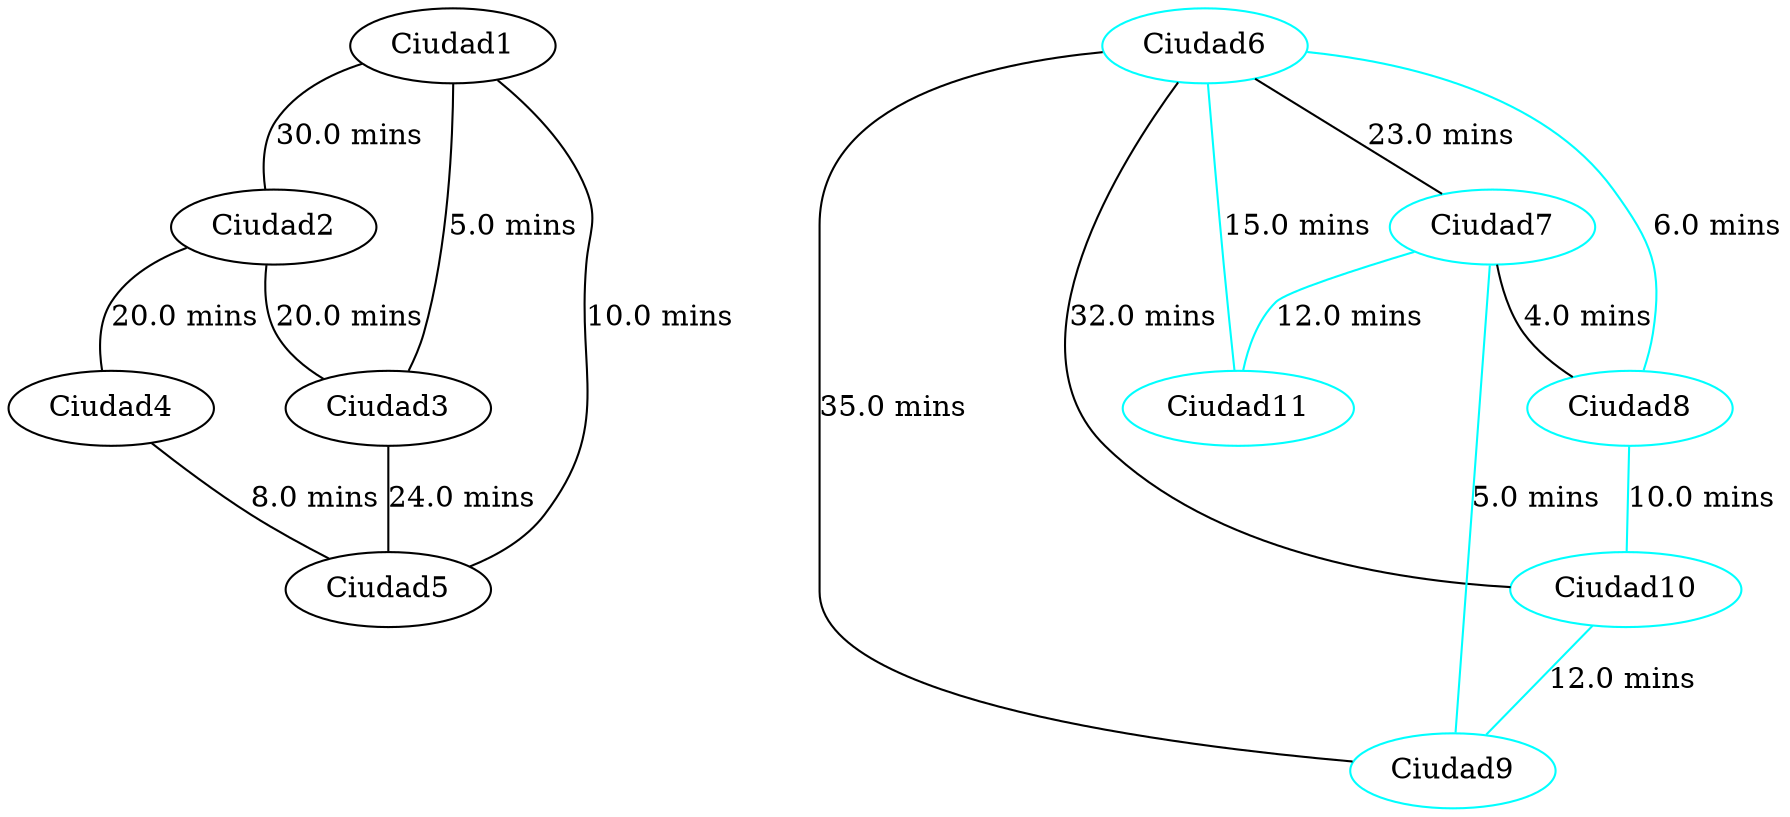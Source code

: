 strict graph G {
  1 [ label="Ciudad1" ];
  2 [ label="Ciudad2" ];
  3 [ label="Ciudad3" ];
  4 [ label="Ciudad4" ];
  5 [ label="Ciudad5" ];
  6 [ color="cyan" label="Ciudad6" ];
  7 [ color="cyan" label="Ciudad7" ];
  8 [ color="cyan" label="Ciudad8" ];
  9 [ color="cyan" label="Ciudad9" ];
  10 [ color="cyan" label="Ciudad10" ];
  11 [ color="cyan" label="Ciudad11" ];
  1 -- 2 [ label="30.0 mins" ];
  2 -- 3 [ label="20.0 mins" ];
  3 -- 5 [ label="24.0 mins" ];
  2 -- 4 [ label="20.0 mins" ];
  4 -- 5 [ label="8.0 mins" ];
  1 -- 3 [ label="5.0 mins" ];
  5 -- 1 [ label="10.0 mins" ];
  6 -- 8 [ color="cyan" label="6.0 mins" ];
  9 -- 6 [ label="35.0 mins" ];
  8 -- 10 [ color="cyan" label="10.0 mins" ];
  10 -- 9 [ color="cyan" label="12.0 mins" ];
  6 -- 10 [ label="32.0 mins" ];
  6 -- 7 [ label="23.0 mins" ];
  7 -- 9 [ color="cyan" label="5.0 mins" ];
  7 -- 11 [ color="cyan" label="12.0 mins" ];
  11 -- 6 [ color="cyan" label="15.0 mins" ];
  7 -- 8 [ label="4.0 mins" ];
}
